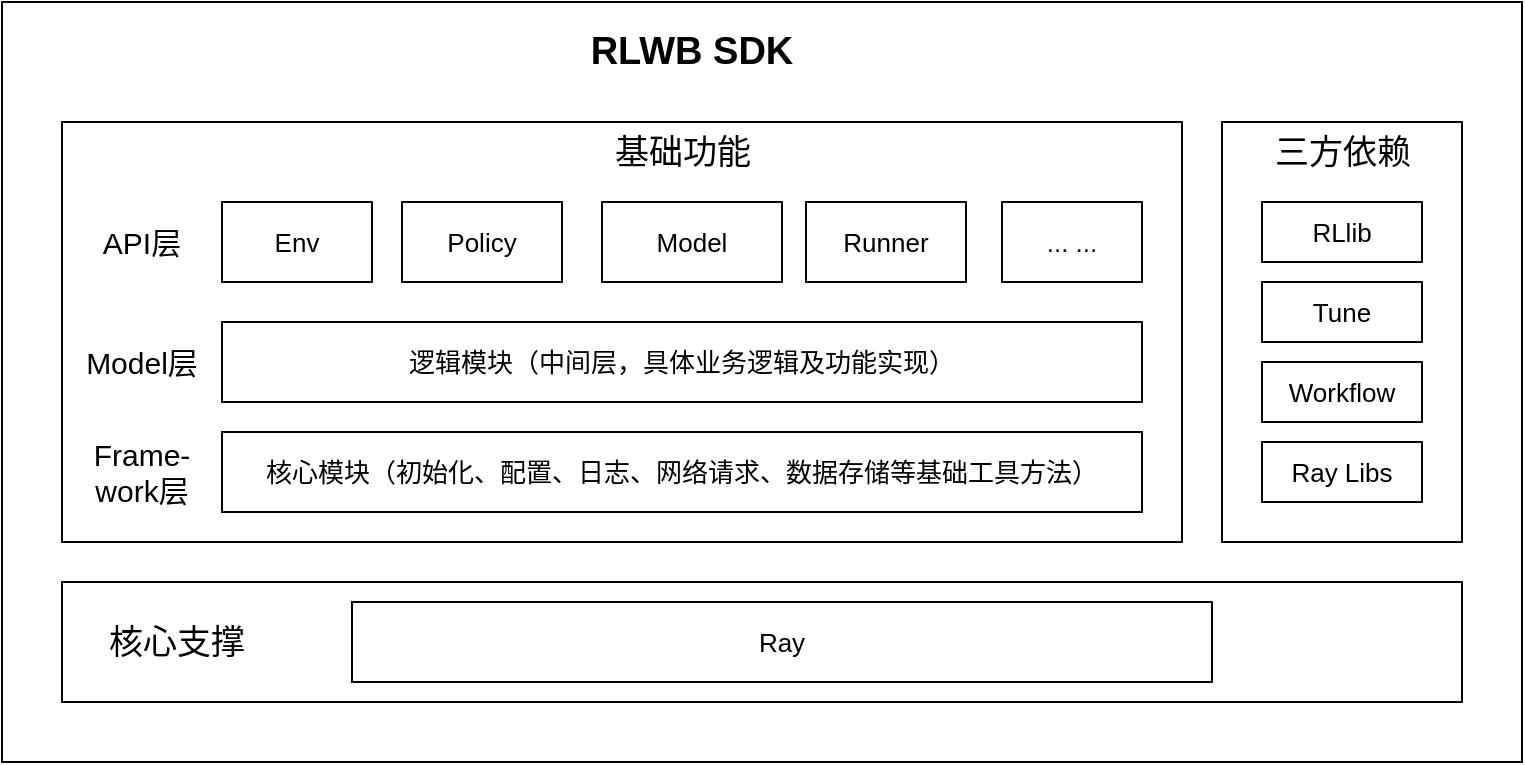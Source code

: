 <mxfile version="17.1.2" type="github" pages="3">
  <diagram id="-qaMt7oSKCFBSmfV2nXP" name="Page-1">
    <mxGraphModel dx="946" dy="557" grid="1" gridSize="10" guides="1" tooltips="1" connect="1" arrows="1" fold="1" page="1" pageScale="1" pageWidth="827" pageHeight="1169" math="0" shadow="0">
      <root>
        <mxCell id="0" />
        <mxCell id="1" parent="0" />
        <mxCell id="HjM0LNppH6Udv3qB4XNf-1" value="" style="rounded=0;whiteSpace=wrap;html=1;" parent="1" vertex="1">
          <mxGeometry x="50" y="110" width="760" height="380" as="geometry" />
        </mxCell>
        <mxCell id="HjM0LNppH6Udv3qB4XNf-2" value="" style="rounded=0;whiteSpace=wrap;html=1;" parent="1" vertex="1">
          <mxGeometry x="80" y="170" width="560" height="210" as="geometry" />
        </mxCell>
        <mxCell id="HjM0LNppH6Udv3qB4XNf-3" value="&lt;font style=&quot;vertical-align: inherit&quot;&gt;&lt;font style=&quot;vertical-align: inherit&quot;&gt;&lt;font style=&quot;vertical-align: inherit&quot;&gt;&lt;font style=&quot;vertical-align: inherit&quot;&gt;&lt;font style=&quot;vertical-align: inherit&quot;&gt;&lt;font style=&quot;vertical-align: inherit&quot; size=&quot;1&quot;&gt;&lt;b style=&quot;font-size: 19px&quot;&gt;RLWB SDK&lt;/b&gt;&lt;/font&gt;&lt;/font&gt;&lt;/font&gt;&lt;/font&gt;&lt;/font&gt;&lt;/font&gt;" style="text;html=1;strokeColor=none;fillColor=none;align=center;verticalAlign=middle;whiteSpace=wrap;rounded=0;" parent="1" vertex="1">
          <mxGeometry x="338" y="120" width="114" height="30" as="geometry" />
        </mxCell>
        <mxCell id="HjM0LNppH6Udv3qB4XNf-4" value="" style="rounded=0;whiteSpace=wrap;html=1;fontSize=19;" parent="1" vertex="1">
          <mxGeometry x="80" y="400" width="700" height="60" as="geometry" />
        </mxCell>
        <mxCell id="HjM0LNppH6Udv3qB4XNf-5" value="" style="rounded=0;whiteSpace=wrap;html=1;fontSize=19;" parent="1" vertex="1">
          <mxGeometry x="660" y="170" width="120" height="210" as="geometry" />
        </mxCell>
        <mxCell id="HjM0LNppH6Udv3qB4XNf-6" value="&lt;font style=&quot;font-size: 17px&quot;&gt;基础功能&lt;/font&gt;" style="text;html=1;strokeColor=none;fillColor=none;align=center;verticalAlign=middle;whiteSpace=wrap;rounded=0;fontSize=19;" parent="1" vertex="1">
          <mxGeometry x="342.5" y="170" width="95" height="30" as="geometry" />
        </mxCell>
        <mxCell id="HjM0LNppH6Udv3qB4XNf-7" value="&lt;span style=&quot;font-size: 17px&quot;&gt;核心支撑&lt;/span&gt;" style="text;html=1;strokeColor=none;fillColor=none;align=center;verticalAlign=middle;whiteSpace=wrap;rounded=0;fontSize=19;" parent="1" vertex="1">
          <mxGeometry x="90" y="415" width="95" height="30" as="geometry" />
        </mxCell>
        <mxCell id="HjM0LNppH6Udv3qB4XNf-8" value="&lt;span style=&quot;font-size: 17px&quot;&gt;三方依赖&lt;/span&gt;" style="text;html=1;strokeColor=none;fillColor=none;align=center;verticalAlign=middle;whiteSpace=wrap;rounded=0;fontSize=19;" parent="1" vertex="1">
          <mxGeometry x="672.5" y="170" width="95" height="30" as="geometry" />
        </mxCell>
        <mxCell id="HjM0LNppH6Udv3qB4XNf-9" value="&lt;font style=&quot;font-size: 13px&quot;&gt;Env&lt;/font&gt;" style="rounded=0;whiteSpace=wrap;html=1;fontSize=17;" parent="1" vertex="1">
          <mxGeometry x="160" y="210" width="75" height="40" as="geometry" />
        </mxCell>
        <mxCell id="HjM0LNppH6Udv3qB4XNf-12" value="&lt;font style=&quot;font-size: 13px&quot;&gt;Policy&lt;/font&gt;" style="rounded=0;whiteSpace=wrap;html=1;fontSize=17;" parent="1" vertex="1">
          <mxGeometry x="250" y="210" width="80" height="40" as="geometry" />
        </mxCell>
        <mxCell id="HjM0LNppH6Udv3qB4XNf-13" value="&lt;font style=&quot;font-size: 13px&quot;&gt;Model&lt;/font&gt;" style="rounded=0;whiteSpace=wrap;html=1;fontSize=17;" parent="1" vertex="1">
          <mxGeometry x="350" y="210" width="90" height="40" as="geometry" />
        </mxCell>
        <mxCell id="HjM0LNppH6Udv3qB4XNf-14" value="&lt;span style=&quot;font-size: 13px&quot;&gt;Runner&lt;/span&gt;" style="rounded=0;whiteSpace=wrap;html=1;fontSize=17;" parent="1" vertex="1">
          <mxGeometry x="452" y="210" width="80" height="40" as="geometry" />
        </mxCell>
        <mxCell id="HjM0LNppH6Udv3qB4XNf-15" value="&lt;span style=&quot;font-size: 13px&quot;&gt;... ...&lt;/span&gt;" style="rounded=0;whiteSpace=wrap;html=1;fontSize=17;" parent="1" vertex="1">
          <mxGeometry x="550" y="210" width="70" height="40" as="geometry" />
        </mxCell>
        <mxCell id="HjM0LNppH6Udv3qB4XNf-16" value="&lt;span style=&quot;font-size: 13px&quot;&gt;逻辑模块（中间层，具体业务逻辑及功能实现）&lt;/span&gt;" style="rounded=0;whiteSpace=wrap;html=1;fontSize=17;" parent="1" vertex="1">
          <mxGeometry x="160" y="270" width="460" height="40" as="geometry" />
        </mxCell>
        <mxCell id="HjM0LNppH6Udv3qB4XNf-17" value="&lt;span style=&quot;font-size: 13px&quot;&gt;核心模块（初始化、配置、日志、网络请求、数据存储等基础工具方法）&lt;/span&gt;" style="rounded=0;whiteSpace=wrap;html=1;fontSize=17;" parent="1" vertex="1">
          <mxGeometry x="160" y="325" width="460" height="40" as="geometry" />
        </mxCell>
        <mxCell id="HjM0LNppH6Udv3qB4XNf-18" value="&lt;span style=&quot;font-size: 13px&quot;&gt;RLlib&lt;/span&gt;" style="rounded=0;whiteSpace=wrap;html=1;fontSize=17;" parent="1" vertex="1">
          <mxGeometry x="680" y="210" width="80" height="30" as="geometry" />
        </mxCell>
        <mxCell id="HjM0LNppH6Udv3qB4XNf-20" value="&lt;span style=&quot;font-size: 13px&quot;&gt;Tune&lt;/span&gt;" style="rounded=0;whiteSpace=wrap;html=1;fontSize=17;" parent="1" vertex="1">
          <mxGeometry x="680" y="250" width="80" height="30" as="geometry" />
        </mxCell>
        <mxCell id="HjM0LNppH6Udv3qB4XNf-21" value="&lt;span style=&quot;font-size: 13px&quot;&gt;Workflow&lt;/span&gt;" style="rounded=0;whiteSpace=wrap;html=1;fontSize=17;" parent="1" vertex="1">
          <mxGeometry x="680" y="290" width="80" height="30" as="geometry" />
        </mxCell>
        <mxCell id="HjM0LNppH6Udv3qB4XNf-22" value="&lt;span style=&quot;font-size: 13px&quot;&gt;Ray Libs&lt;/span&gt;" style="rounded=0;whiteSpace=wrap;html=1;fontSize=17;" parent="1" vertex="1">
          <mxGeometry x="680" y="330" width="80" height="30" as="geometry" />
        </mxCell>
        <mxCell id="HjM0LNppH6Udv3qB4XNf-23" value="&lt;span style=&quot;font-size: 13px&quot;&gt;Ray&lt;/span&gt;" style="rounded=0;whiteSpace=wrap;html=1;fontSize=17;" parent="1" vertex="1">
          <mxGeometry x="225" y="410" width="430" height="40" as="geometry" />
        </mxCell>
        <mxCell id="HjM0LNppH6Udv3qB4XNf-26" value="&lt;font style=&quot;font-size: 15px&quot;&gt;API层&lt;/font&gt;" style="text;html=1;strokeColor=none;fillColor=none;align=center;verticalAlign=middle;whiteSpace=wrap;rounded=0;fontSize=13;" parent="1" vertex="1">
          <mxGeometry x="90" y="215" width="60" height="30" as="geometry" />
        </mxCell>
        <mxCell id="HjM0LNppH6Udv3qB4XNf-27" value="&lt;span style=&quot;font-size: 15px&quot;&gt;Model层&lt;/span&gt;" style="text;html=1;strokeColor=none;fillColor=none;align=center;verticalAlign=middle;whiteSpace=wrap;rounded=0;fontSize=13;" parent="1" vertex="1">
          <mxGeometry x="90" y="275" width="60" height="30" as="geometry" />
        </mxCell>
        <mxCell id="HjM0LNppH6Udv3qB4XNf-28" value="&lt;span style=&quot;font-size: 15px&quot;&gt;Frame-&lt;br&gt;work层&lt;/span&gt;" style="text;html=1;strokeColor=none;fillColor=none;align=center;verticalAlign=middle;whiteSpace=wrap;rounded=0;fontSize=13;" parent="1" vertex="1">
          <mxGeometry x="90" y="330" width="60" height="30" as="geometry" />
        </mxCell>
      </root>
    </mxGraphModel>
  </diagram>
  <diagram id="L64KcP2cen9GzIYs84GU" name="Page-2">
    <mxGraphModel dx="946" dy="557" grid="1" gridSize="10" guides="1" tooltips="1" connect="1" arrows="1" fold="1" page="1" pageScale="1" pageWidth="827" pageHeight="1169" math="0" shadow="0">
      <root>
        <mxCell id="6HM-lNa2TXiEZR1wFvN7-0" />
        <mxCell id="6HM-lNa2TXiEZR1wFvN7-1" parent="6HM-lNa2TXiEZR1wFvN7-0" />
        <mxCell id="6HM-lNa2TXiEZR1wFvN7-55" value="" style="rounded=0;whiteSpace=wrap;html=1;dashed=1;shadow=0;strokeWidth=1;perimeterSpacing=0;" parent="6HM-lNa2TXiEZR1wFvN7-1" vertex="1">
          <mxGeometry x="54" y="100" width="690" height="70" as="geometry" />
        </mxCell>
        <mxCell id="6HM-lNa2TXiEZR1wFvN7-7" value="" style="rounded=0;whiteSpace=wrap;html=1;dashed=1;shadow=0;strokeWidth=1;perimeterSpacing=0;" parent="6HM-lNa2TXiEZR1wFvN7-1" vertex="1">
          <mxGeometry x="263" y="200" width="480" height="70" as="geometry" />
        </mxCell>
        <mxCell id="6HM-lNa2TXiEZR1wFvN7-63" style="edgeStyle=orthogonalEdgeStyle;rounded=0;orthogonalLoop=1;jettySize=auto;html=1;exitX=0.5;exitY=0;exitDx=0;exitDy=0;entryX=0.5;entryY=1;entryDx=0;entryDy=0;fontSize=17;strokeWidth=1;" parent="6HM-lNa2TXiEZR1wFvN7-1" source="6HM-lNa2TXiEZR1wFvN7-4" target="6HM-lNa2TXiEZR1wFvN7-41" edge="1">
          <mxGeometry relative="1" as="geometry" />
        </mxCell>
        <mxCell id="6HM-lNa2TXiEZR1wFvN7-4" value="&lt;font style=&quot;font-size: 18px&quot;&gt;TrainRunner&lt;/font&gt;" style="rounded=1;whiteSpace=wrap;html=1;fillColor=#d5e8d4;strokeColor=none;shadow=0;" parent="6HM-lNa2TXiEZR1wFvN7-1" vertex="1">
          <mxGeometry x="283" y="210" width="120" height="50" as="geometry" />
        </mxCell>
        <mxCell id="6HM-lNa2TXiEZR1wFvN7-65" style="edgeStyle=orthogonalEdgeStyle;rounded=0;orthogonalLoop=1;jettySize=auto;html=1;exitX=0.5;exitY=0;exitDx=0;exitDy=0;fontSize=17;strokeWidth=1;" parent="6HM-lNa2TXiEZR1wFvN7-1" source="6HM-lNa2TXiEZR1wFvN7-8" target="6HM-lNa2TXiEZR1wFvN7-41" edge="1">
          <mxGeometry relative="1" as="geometry" />
        </mxCell>
        <mxCell id="6HM-lNa2TXiEZR1wFvN7-73" value="run" style="edgeLabel;html=1;align=center;verticalAlign=middle;resizable=0;points=[];fontSize=17;" parent="6HM-lNa2TXiEZR1wFvN7-65" vertex="1" connectable="0">
          <mxGeometry x="-0.069" y="2" relative="1" as="geometry">
            <mxPoint as="offset" />
          </mxGeometry>
        </mxCell>
        <mxCell id="6HM-lNa2TXiEZR1wFvN7-8" value="&lt;span style=&quot;font-size: 18px&quot;&gt;ExploreRunner&lt;/span&gt;" style="rounded=1;whiteSpace=wrap;html=1;fillColor=#d5e8d4;strokeColor=none;shadow=0;" parent="6HM-lNa2TXiEZR1wFvN7-1" vertex="1">
          <mxGeometry x="443" y="210" width="120" height="50" as="geometry" />
        </mxCell>
        <mxCell id="6HM-lNa2TXiEZR1wFvN7-59" style="edgeStyle=orthogonalEdgeStyle;rounded=0;orthogonalLoop=1;jettySize=auto;html=1;exitX=0.5;exitY=0;exitDx=0;exitDy=0;entryX=0.5;entryY=1;entryDx=0;entryDy=0;fontSize=17;strokeWidth=1;" parent="6HM-lNa2TXiEZR1wFvN7-1" source="6HM-lNa2TXiEZR1wFvN7-9" target="6HM-lNa2TXiEZR1wFvN7-54" edge="1">
          <mxGeometry relative="1" as="geometry" />
        </mxCell>
        <mxCell id="6HM-lNa2TXiEZR1wFvN7-69" value="&lt;span style=&quot;background-color: rgb(248 , 249 , 250)&quot;&gt;deploy&lt;/span&gt;" style="edgeLabel;html=1;align=center;verticalAlign=middle;resizable=0;points=[];fontSize=17;" parent="6HM-lNa2TXiEZR1wFvN7-59" vertex="1" connectable="0">
          <mxGeometry x="-0.062" y="-1" relative="1" as="geometry">
            <mxPoint as="offset" />
          </mxGeometry>
        </mxCell>
        <mxCell id="6HM-lNa2TXiEZR1wFvN7-9" value="&lt;span style=&quot;font-size: 18px&quot;&gt;EvalRunner&lt;/span&gt;" style="rounded=1;whiteSpace=wrap;html=1;fillColor=#d5e8d4;strokeColor=none;shadow=0;" parent="6HM-lNa2TXiEZR1wFvN7-1" vertex="1">
          <mxGeometry x="601.5" y="210" width="120" height="50" as="geometry" />
        </mxCell>
        <mxCell id="6HM-lNa2TXiEZR1wFvN7-30" style="edgeStyle=orthogonalEdgeStyle;rounded=0;orthogonalLoop=1;jettySize=auto;html=1;exitX=1;exitY=0.5;exitDx=0;exitDy=0;entryX=0;entryY=0.5;entryDx=0;entryDy=0;fontSize=17;strokeWidth=1;" parent="6HM-lNa2TXiEZR1wFvN7-1" source="6HM-lNa2TXiEZR1wFvN7-10" target="6HM-lNa2TXiEZR1wFvN7-7" edge="1">
          <mxGeometry relative="1" as="geometry" />
        </mxCell>
        <mxCell id="6HM-lNa2TXiEZR1wFvN7-72" value="&lt;span style=&quot;background-color: rgb(248 , 249 , 250)&quot;&gt;register&lt;/span&gt;" style="edgeLabel;html=1;align=center;verticalAlign=middle;resizable=0;points=[];fontSize=17;" parent="6HM-lNa2TXiEZR1wFvN7-30" vertex="1" connectable="0">
          <mxGeometry x="0.228" y="2" relative="1" as="geometry">
            <mxPoint as="offset" />
          </mxGeometry>
        </mxCell>
        <mxCell id="6HM-lNa2TXiEZR1wFvN7-10" value="" style="rounded=0;whiteSpace=wrap;html=1;dashed=1;shadow=0;strokeWidth=1;" parent="6HM-lNa2TXiEZR1wFvN7-1" vertex="1">
          <mxGeometry x="54" y="200" width="150" height="360" as="geometry" />
        </mxCell>
        <mxCell id="6HM-lNa2TXiEZR1wFvN7-12" value="&lt;span style=&quot;font-size: 18px&quot;&gt;Custom-Env&lt;/span&gt;" style="rounded=1;whiteSpace=wrap;html=1;fillColor=#e1d5e7;strokeColor=none;shadow=0;" parent="6HM-lNa2TXiEZR1wFvN7-1" vertex="1">
          <mxGeometry x="69" y="285" width="120" height="50" as="geometry" />
        </mxCell>
        <mxCell id="6HM-lNa2TXiEZR1wFvN7-13" value="&lt;font style=&quot;font-size: 18px&quot;&gt;Multi-Env&lt;/font&gt;" style="rounded=1;whiteSpace=wrap;html=1;fillColor=#e1d5e7;strokeColor=none;shadow=0;" parent="6HM-lNa2TXiEZR1wFvN7-1" vertex="1">
          <mxGeometry x="69" y="350" width="120" height="50" as="geometry" />
        </mxCell>
        <mxCell id="6HM-lNa2TXiEZR1wFvN7-14" value="&lt;span style=&quot;font-size: 18px&quot;&gt;Hie-Env&lt;/span&gt;" style="rounded=1;whiteSpace=wrap;html=1;fillColor=#e1d5e7;strokeColor=none;shadow=0;" parent="6HM-lNa2TXiEZR1wFvN7-1" vertex="1">
          <mxGeometry x="69" y="420" width="120" height="50" as="geometry" />
        </mxCell>
        <mxCell id="6HM-lNa2TXiEZR1wFvN7-15" value="&lt;span style=&quot;font-size: 18px&quot;&gt;External-Env&lt;/span&gt;" style="rounded=1;whiteSpace=wrap;html=1;fillColor=#e1d5e7;strokeColor=none;shadow=0;" parent="6HM-lNa2TXiEZR1wFvN7-1" vertex="1">
          <mxGeometry x="69" y="490" width="120" height="50" as="geometry" />
        </mxCell>
        <mxCell id="6HM-lNa2TXiEZR1wFvN7-16" value="&lt;span style=&quot;font-size: 18px&quot;&gt;Built-in Env&lt;/span&gt;" style="rounded=1;whiteSpace=wrap;html=1;fillColor=#e1d5e7;strokeColor=none;shadow=0;" parent="6HM-lNa2TXiEZR1wFvN7-1" vertex="1">
          <mxGeometry x="69" y="215" width="120" height="50" as="geometry" />
        </mxCell>
        <mxCell id="6HM-lNa2TXiEZR1wFvN7-35" style="edgeStyle=orthogonalEdgeStyle;rounded=0;orthogonalLoop=1;jettySize=auto;html=1;exitX=1;exitY=0.75;exitDx=0;exitDy=0;entryX=1;entryY=0.5;entryDx=0;entryDy=0;fontSize=17;strokeWidth=1;" parent="6HM-lNa2TXiEZR1wFvN7-1" source="6HM-lNa2TXiEZR1wFvN7-17" target="6HM-lNa2TXiEZR1wFvN7-7" edge="1">
          <mxGeometry relative="1" as="geometry" />
        </mxCell>
        <mxCell id="6HM-lNa2TXiEZR1wFvN7-39" style="edgeStyle=orthogonalEdgeStyle;rounded=0;orthogonalLoop=1;jettySize=auto;html=1;exitX=0.5;exitY=0;exitDx=0;exitDy=0;entryX=0.5;entryY=1;entryDx=0;entryDy=0;fontSize=17;strokeWidth=1;" parent="6HM-lNa2TXiEZR1wFvN7-1" source="6HM-lNa2TXiEZR1wFvN7-17" target="6HM-lNa2TXiEZR1wFvN7-7" edge="1">
          <mxGeometry relative="1" as="geometry" />
        </mxCell>
        <mxCell id="6HM-lNa2TXiEZR1wFvN7-71" value="&lt;span style=&quot;background-color: rgb(248 , 249 , 250)&quot;&gt;PolicyTrainer&lt;/span&gt;" style="edgeLabel;html=1;align=center;verticalAlign=middle;resizable=0;points=[];fontSize=17;" parent="6HM-lNa2TXiEZR1wFvN7-39" vertex="1" connectable="0">
          <mxGeometry x="-0.117" y="2" relative="1" as="geometry">
            <mxPoint as="offset" />
          </mxGeometry>
        </mxCell>
        <mxCell id="6HM-lNa2TXiEZR1wFvN7-17" value="" style="rounded=0;whiteSpace=wrap;html=1;dashed=1;shadow=0;strokeWidth=1;" parent="6HM-lNa2TXiEZR1wFvN7-1" vertex="1">
          <mxGeometry x="263" y="320" width="481" height="240" as="geometry" />
        </mxCell>
        <mxCell id="6HM-lNa2TXiEZR1wFvN7-18" value="&lt;span style=&quot;font-size: 18px&quot;&gt;Policy&lt;/span&gt;" style="rounded=1;whiteSpace=wrap;html=1;fillColor=#fff2cc;strokeColor=none;shadow=0;" parent="6HM-lNa2TXiEZR1wFvN7-1" vertex="1">
          <mxGeometry x="283" y="335" width="281" height="50" as="geometry" />
        </mxCell>
        <mxCell id="6HM-lNa2TXiEZR1wFvN7-19" value="&lt;span style=&quot;font-size: 18px&quot;&gt;loss_fn&lt;/span&gt;" style="rounded=1;whiteSpace=wrap;html=1;fillColor=#fff2cc;strokeColor=none;shadow=0;" parent="6HM-lNa2TXiEZR1wFvN7-1" vertex="1">
          <mxGeometry x="282" y="400" width="122" height="50" as="geometry" />
        </mxCell>
        <mxCell id="6HM-lNa2TXiEZR1wFvN7-20" value="&lt;span style=&quot;font-size: 18px&quot;&gt;state_fn&lt;/span&gt;" style="rounded=1;whiteSpace=wrap;html=1;fillColor=#fff2cc;strokeColor=none;shadow=0;" parent="6HM-lNa2TXiEZR1wFvN7-1" vertex="1">
          <mxGeometry x="441" y="400" width="122" height="50" as="geometry" />
        </mxCell>
        <mxCell id="6HM-lNa2TXiEZR1wFvN7-21" value="&lt;font style=&quot;font-size: 17px&quot;&gt;postprocess_fn&lt;/font&gt;" style="rounded=1;whiteSpace=wrap;html=1;fillColor=#fff2cc;strokeColor=none;shadow=0;" parent="6HM-lNa2TXiEZR1wFvN7-1" vertex="1">
          <mxGeometry x="281" y="470" width="122" height="50" as="geometry" />
        </mxCell>
        <mxCell id="6HM-lNa2TXiEZR1wFvN7-22" value="&lt;span style=&quot;font-size: 18px&quot;&gt;execute_plan&lt;/span&gt;" style="rounded=1;whiteSpace=wrap;html=1;fillColor=#fff2cc;strokeColor=none;shadow=0;" parent="6HM-lNa2TXiEZR1wFvN7-1" vertex="1">
          <mxGeometry x="441" y="470" width="122" height="50" as="geometry" />
        </mxCell>
        <mxCell id="6HM-lNa2TXiEZR1wFvN7-23" value="... ..." style="text;html=1;strokeColor=none;fillColor=none;align=center;verticalAlign=middle;whiteSpace=wrap;rounded=0;shadow=0;dashed=1;fontSize=17;" parent="6HM-lNa2TXiEZR1wFvN7-1" vertex="1">
          <mxGeometry x="393.5" y="520" width="60" height="30" as="geometry" />
        </mxCell>
        <mxCell id="6HM-lNa2TXiEZR1wFvN7-33" style="edgeStyle=orthogonalEdgeStyle;rounded=0;orthogonalLoop=1;jettySize=auto;html=1;exitX=1;exitY=0.5;exitDx=0;exitDy=0;entryX=1;entryY=0.5;entryDx=0;entryDy=0;fontSize=17;strokeWidth=1;" parent="6HM-lNa2TXiEZR1wFvN7-1" source="6HM-lNa2TXiEZR1wFvN7-25" target="6HM-lNa2TXiEZR1wFvN7-7" edge="1">
          <mxGeometry relative="1" as="geometry" />
        </mxCell>
        <mxCell id="6HM-lNa2TXiEZR1wFvN7-70" value="&lt;span style=&quot;background-color: rgb(248 , 249 , 250)&quot;&gt;register&lt;/span&gt;" style="edgeLabel;html=1;align=center;verticalAlign=middle;resizable=0;points=[];fontSize=17;" parent="6HM-lNa2TXiEZR1wFvN7-33" vertex="1" connectable="0">
          <mxGeometry x="0.184" y="-2" relative="1" as="geometry">
            <mxPoint as="offset" />
          </mxGeometry>
        </mxCell>
        <mxCell id="6HM-lNa2TXiEZR1wFvN7-25" value="" style="rounded=0;whiteSpace=wrap;html=1;shadow=0;dashed=1;fontSize=17;strokeWidth=1;" parent="6HM-lNa2TXiEZR1wFvN7-1" vertex="1">
          <mxGeometry x="580" y="320" width="164" height="120" as="geometry" />
        </mxCell>
        <mxCell id="6HM-lNa2TXiEZR1wFvN7-26" value="" style="rounded=0;whiteSpace=wrap;html=1;shadow=0;dashed=1;fontSize=17;strokeWidth=1;" parent="6HM-lNa2TXiEZR1wFvN7-1" vertex="1">
          <mxGeometry x="580" y="440" width="163" height="120" as="geometry" />
        </mxCell>
        <mxCell id="6HM-lNa2TXiEZR1wFvN7-28" value="&lt;span style=&quot;font-size: 18px&quot;&gt;Model&lt;/span&gt;" style="rounded=1;whiteSpace=wrap;html=1;fillColor=#f8cecc;strokeColor=none;shadow=0;" parent="6HM-lNa2TXiEZR1wFvN7-1" vertex="1">
          <mxGeometry x="602" y="350" width="120" height="50" as="geometry" />
        </mxCell>
        <mxCell id="6HM-lNa2TXiEZR1wFvN7-29" value="&lt;span style=&quot;font-size: 18px&quot;&gt;Distribution&lt;/span&gt;" style="rounded=1;whiteSpace=wrap;html=1;fillColor=#f8cecc;strokeColor=none;shadow=0;" parent="6HM-lNa2TXiEZR1wFvN7-1" vertex="1">
          <mxGeometry x="602" y="470" width="120" height="50" as="geometry" />
        </mxCell>
        <mxCell id="6HM-lNa2TXiEZR1wFvN7-41" value="&lt;span style=&quot;font-size: 18px&quot;&gt;workflow&lt;/span&gt;" style="rounded=1;whiteSpace=wrap;html=1;fillColor=#f5f5f5;strokeColor=none;shadow=0;fontColor=#333333;" parent="6HM-lNa2TXiEZR1wFvN7-1" vertex="1">
          <mxGeometry x="70" y="110" width="433" height="50" as="geometry" />
        </mxCell>
        <mxCell id="6HM-lNa2TXiEZR1wFvN7-48" value="" style="rounded=0;whiteSpace=wrap;html=1;dashed=1;shadow=0;strokeWidth=1;perimeterSpacing=0;" parent="6HM-lNa2TXiEZR1wFvN7-1" vertex="1">
          <mxGeometry x="53" y="590" width="690" height="70" as="geometry" />
        </mxCell>
        <mxCell id="6HM-lNa2TXiEZR1wFvN7-49" value="&lt;span style=&quot;font-size: 18px&quot;&gt;plot&lt;/span&gt;" style="rounded=1;whiteSpace=wrap;html=1;fillColor=#dae8fc;strokeColor=none;shadow=0;" parent="6HM-lNa2TXiEZR1wFvN7-1" vertex="1">
          <mxGeometry x="70" y="600" width="120" height="50" as="geometry" />
        </mxCell>
        <mxCell id="6HM-lNa2TXiEZR1wFvN7-50" value="&lt;span style=&quot;font-size: 18px&quot;&gt;analysis&lt;/span&gt;" style="rounded=1;whiteSpace=wrap;html=1;fillColor=#dae8fc;strokeColor=none;shadow=0;" parent="6HM-lNa2TXiEZR1wFvN7-1" vertex="1">
          <mxGeometry x="200" y="600" width="120" height="50" as="geometry" />
        </mxCell>
        <mxCell id="6HM-lNa2TXiEZR1wFvN7-51" value="&lt;span style=&quot;font-size: 18px&quot;&gt;interactive&lt;/span&gt;" style="rounded=1;whiteSpace=wrap;html=1;fillColor=#dae8fc;strokeColor=none;shadow=0;" parent="6HM-lNa2TXiEZR1wFvN7-1" vertex="1">
          <mxGeometry x="333.5" y="600" width="120" height="50" as="geometry" />
        </mxCell>
        <mxCell id="6HM-lNa2TXiEZR1wFvN7-52" value="&lt;span style=&quot;font-size: 18px&quot;&gt;tools&lt;/span&gt;" style="rounded=1;whiteSpace=wrap;html=1;fillColor=#dae8fc;strokeColor=none;shadow=0;" parent="6HM-lNa2TXiEZR1wFvN7-1" vertex="1">
          <mxGeometry x="601.5" y="600" width="120" height="50" as="geometry" />
        </mxCell>
        <mxCell id="6HM-lNa2TXiEZR1wFvN7-54" value="&lt;span style=&quot;font-size: 18px&quot;&gt;Serve&lt;/span&gt;" style="rounded=1;whiteSpace=wrap;html=1;fillColor=#f5f5f5;strokeColor=none;shadow=0;fontColor=#333333;" parent="6HM-lNa2TXiEZR1wFvN7-1" vertex="1">
          <mxGeometry x="601.5" y="110" width="120" height="50" as="geometry" />
        </mxCell>
        <mxCell id="6HM-lNa2TXiEZR1wFvN7-61" value="&lt;span style=&quot;font-size: 18px&quot;&gt;store&lt;/span&gt;" style="rounded=1;whiteSpace=wrap;html=1;fillColor=#dae8fc;strokeColor=none;shadow=0;" parent="6HM-lNa2TXiEZR1wFvN7-1" vertex="1">
          <mxGeometry x="470" y="600" width="120" height="50" as="geometry" />
        </mxCell>
      </root>
    </mxGraphModel>
  </diagram>
  <diagram id="7nzU_3VHpbtYUkAETJ_3" name="Page-3">
    <mxGraphModel dx="946" dy="557" grid="1" gridSize="10" guides="1" tooltips="1" connect="1" arrows="1" fold="1" page="1" pageScale="1" pageWidth="827" pageHeight="1169" math="0" shadow="0">
      <root>
        <mxCell id="8PlmVrqrv9YjN1Za43PN-0" />
        <mxCell id="8PlmVrqrv9YjN1Za43PN-1" parent="8PlmVrqrv9YjN1Za43PN-0" />
        <mxCell id="8PlmVrqrv9YjN1Za43PN-25" style="edgeStyle=orthogonalEdgeStyle;rounded=0;orthogonalLoop=1;jettySize=auto;html=1;exitX=0;exitY=0.5;exitDx=0;exitDy=0;fontSize=16;" edge="1" parent="8PlmVrqrv9YjN1Za43PN-1" source="8PlmVrqrv9YjN1Za43PN-2" target="8PlmVrqrv9YjN1Za43PN-8">
          <mxGeometry relative="1" as="geometry" />
        </mxCell>
        <mxCell id="8PlmVrqrv9YjN1Za43PN-2" value="&lt;font style=&quot;font-size: 15px&quot;&gt;panel-notebook&lt;/font&gt;" style="rounded=0;whiteSpace=wrap;html=1;fillColor=#dae8fc;strokeColor=#6c8ebf;" vertex="1" parent="8PlmVrqrv9YjN1Za43PN-1">
          <mxGeometry x="190" y="140" width="150" height="40" as="geometry" />
        </mxCell>
        <mxCell id="8PlmVrqrv9YjN1Za43PN-22" style="edgeStyle=orthogonalEdgeStyle;rounded=0;orthogonalLoop=1;jettySize=auto;html=1;exitX=0.5;exitY=0;exitDx=0;exitDy=0;entryX=0.5;entryY=1;entryDx=0;entryDy=0;fontSize=16;" edge="1" parent="8PlmVrqrv9YjN1Za43PN-1" source="8PlmVrqrv9YjN1Za43PN-3" target="8PlmVrqrv9YjN1Za43PN-2">
          <mxGeometry relative="1" as="geometry" />
        </mxCell>
        <mxCell id="8PlmVrqrv9YjN1Za43PN-26" style="edgeStyle=orthogonalEdgeStyle;rounded=0;orthogonalLoop=1;jettySize=auto;html=1;exitX=0;exitY=0.5;exitDx=0;exitDy=0;entryX=1;entryY=0.9;entryDx=0;entryDy=0;entryPerimeter=0;fontSize=16;" edge="1" parent="8PlmVrqrv9YjN1Za43PN-1" source="8PlmVrqrv9YjN1Za43PN-3" target="8PlmVrqrv9YjN1Za43PN-8">
          <mxGeometry relative="1" as="geometry" />
        </mxCell>
        <mxCell id="8PlmVrqrv9YjN1Za43PN-3" value="&lt;font style=&quot;font-size: 15px&quot;&gt;rlwb-sdk&lt;/font&gt;" style="rounded=0;whiteSpace=wrap;html=1;fillColor=#dae8fc;strokeColor=#6c8ebf;" vertex="1" parent="8PlmVrqrv9YjN1Za43PN-1">
          <mxGeometry x="190" y="220" width="370" height="40" as="geometry" />
        </mxCell>
        <mxCell id="8PlmVrqrv9YjN1Za43PN-18" style="edgeStyle=orthogonalEdgeStyle;rounded=0;orthogonalLoop=1;jettySize=auto;html=1;entryX=0.5;entryY=0;entryDx=0;entryDy=0;fontSize=16;" edge="1" parent="8PlmVrqrv9YjN1Za43PN-1" source="8PlmVrqrv9YjN1Za43PN-4" target="8PlmVrqrv9YjN1Za43PN-5">
          <mxGeometry relative="1" as="geometry" />
        </mxCell>
        <mxCell id="8PlmVrqrv9YjN1Za43PN-23" style="edgeStyle=orthogonalEdgeStyle;rounded=0;orthogonalLoop=1;jettySize=auto;html=1;exitX=1;exitY=0.5;exitDx=0;exitDy=0;entryX=0;entryY=0.1;entryDx=0;entryDy=0;entryPerimeter=0;fontSize=16;" edge="1" parent="8PlmVrqrv9YjN1Za43PN-1" source="8PlmVrqrv9YjN1Za43PN-4" target="8PlmVrqrv9YjN1Za43PN-9">
          <mxGeometry relative="1" as="geometry" />
        </mxCell>
        <mxCell id="8PlmVrqrv9YjN1Za43PN-4" value="&lt;font style=&quot;font-size: 15px&quot;&gt;simulator&lt;/font&gt;" style="rounded=0;whiteSpace=wrap;html=1;fillColor=#dae8fc;strokeColor=#6c8ebf;" vertex="1" parent="8PlmVrqrv9YjN1Za43PN-1">
          <mxGeometry x="410" y="60" width="150" height="40" as="geometry" />
        </mxCell>
        <mxCell id="8PlmVrqrv9YjN1Za43PN-21" style="edgeStyle=orthogonalEdgeStyle;rounded=0;orthogonalLoop=1;jettySize=auto;html=1;exitX=0;exitY=0.5;exitDx=0;exitDy=0;entryX=1;entryY=0.5;entryDx=0;entryDy=0;fontSize=16;" edge="1" parent="8PlmVrqrv9YjN1Za43PN-1" source="8PlmVrqrv9YjN1Za43PN-5" target="8PlmVrqrv9YjN1Za43PN-2">
          <mxGeometry relative="1" as="geometry" />
        </mxCell>
        <mxCell id="8PlmVrqrv9YjN1Za43PN-24" style="edgeStyle=orthogonalEdgeStyle;rounded=0;orthogonalLoop=1;jettySize=auto;html=1;exitX=1;exitY=0.5;exitDx=0;exitDy=0;entryX=0;entryY=0.5;entryDx=0;entryDy=0;fontSize=16;" edge="1" parent="8PlmVrqrv9YjN1Za43PN-1" source="8PlmVrqrv9YjN1Za43PN-5" target="8PlmVrqrv9YjN1Za43PN-9">
          <mxGeometry relative="1" as="geometry" />
        </mxCell>
        <mxCell id="8PlmVrqrv9YjN1Za43PN-5" value="&lt;span style=&quot;font-size: 15px&quot;&gt;env factory&lt;/span&gt;" style="rounded=0;whiteSpace=wrap;html=1;fillColor=#dae8fc;strokeColor=#6c8ebf;" vertex="1" parent="8PlmVrqrv9YjN1Za43PN-1">
          <mxGeometry x="410" y="140" width="150" height="40" as="geometry" />
        </mxCell>
        <mxCell id="8PlmVrqrv9YjN1Za43PN-20" style="edgeStyle=orthogonalEdgeStyle;rounded=0;orthogonalLoop=1;jettySize=auto;html=1;exitX=0.5;exitY=1;exitDx=0;exitDy=0;entryX=0.5;entryY=0;entryDx=0;entryDy=0;fontSize=16;" edge="1" parent="8PlmVrqrv9YjN1Za43PN-1" source="8PlmVrqrv9YjN1Za43PN-6" target="8PlmVrqrv9YjN1Za43PN-5">
          <mxGeometry relative="1" as="geometry" />
        </mxCell>
        <mxCell id="8PlmVrqrv9YjN1Za43PN-6" value="&lt;span style=&quot;font-size: 15px&quot;&gt;data&lt;/span&gt;" style="rounded=0;whiteSpace=wrap;html=1;fillColor=#dae8fc;strokeColor=#6c8ebf;" vertex="1" parent="8PlmVrqrv9YjN1Za43PN-1">
          <mxGeometry x="190" y="60" width="150" height="40" as="geometry" />
        </mxCell>
        <mxCell id="8PlmVrqrv9YjN1Za43PN-27" style="edgeStyle=orthogonalEdgeStyle;rounded=0;orthogonalLoop=1;jettySize=auto;html=1;exitX=0.5;exitY=1;exitDx=0;exitDy=0;fontSize=16;" edge="1" parent="8PlmVrqrv9YjN1Za43PN-1" source="8PlmVrqrv9YjN1Za43PN-8" target="8PlmVrqrv9YjN1Za43PN-12">
          <mxGeometry relative="1" as="geometry" />
        </mxCell>
        <mxCell id="8PlmVrqrv9YjN1Za43PN-8" value="&lt;font style=&quot;font-size: 16px&quot;&gt;module&lt;br&gt;ware&lt;br&gt;house&lt;/font&gt;" style="rounded=0;whiteSpace=wrap;html=1;fillColor=#dae8fc;strokeColor=#6c8ebf;" vertex="1" parent="8PlmVrqrv9YjN1Za43PN-1">
          <mxGeometry x="90" y="60" width="60" height="200" as="geometry" />
        </mxCell>
        <mxCell id="8PlmVrqrv9YjN1Za43PN-28" style="edgeStyle=orthogonalEdgeStyle;rounded=0;orthogonalLoop=1;jettySize=auto;html=1;exitX=0.5;exitY=1;exitDx=0;exitDy=0;entryX=0.5;entryY=0;entryDx=0;entryDy=0;fontSize=16;" edge="1" parent="8PlmVrqrv9YjN1Za43PN-1" source="8PlmVrqrv9YjN1Za43PN-9" target="8PlmVrqrv9YjN1Za43PN-17">
          <mxGeometry relative="1" as="geometry" />
        </mxCell>
        <mxCell id="8PlmVrqrv9YjN1Za43PN-9" value="&lt;font style=&quot;font-size: 16px&quot;&gt;case&lt;br&gt;ware&lt;br&gt;house&lt;/font&gt;" style="rounded=0;whiteSpace=wrap;html=1;fillColor=#dae8fc;strokeColor=#6c8ebf;" vertex="1" parent="8PlmVrqrv9YjN1Za43PN-1">
          <mxGeometry x="600" y="60" width="60" height="200" as="geometry" />
        </mxCell>
        <mxCell id="8PlmVrqrv9YjN1Za43PN-12" value="&lt;span style=&quot;font-size: 15px&quot;&gt;database&lt;/span&gt;" style="rounded=0;whiteSpace=wrap;html=1;fillColor=#dae8fc;strokeColor=#6c8ebf;" vertex="1" parent="8PlmVrqrv9YjN1Za43PN-1">
          <mxGeometry x="90" y="300" width="120" height="40" as="geometry" />
        </mxCell>
        <mxCell id="8PlmVrqrv9YjN1Za43PN-30" value="" style="edgeStyle=orthogonalEdgeStyle;rounded=0;orthogonalLoop=1;jettySize=auto;html=1;fontSize=16;" edge="1" parent="8PlmVrqrv9YjN1Za43PN-1" source="8PlmVrqrv9YjN1Za43PN-15" target="8PlmVrqrv9YjN1Za43PN-3">
          <mxGeometry relative="1" as="geometry" />
        </mxCell>
        <mxCell id="8PlmVrqrv9YjN1Za43PN-15" value="&lt;span style=&quot;font-size: 15px&quot;&gt;ray cluster&lt;/span&gt;" style="rounded=0;whiteSpace=wrap;html=1;fillColor=#dae8fc;strokeColor=#6c8ebf;" vertex="1" parent="8PlmVrqrv9YjN1Za43PN-1">
          <mxGeometry x="240" y="300" width="120" height="40" as="geometry" />
        </mxCell>
        <mxCell id="8PlmVrqrv9YjN1Za43PN-31" value="" style="edgeStyle=orthogonalEdgeStyle;rounded=0;orthogonalLoop=1;jettySize=auto;html=1;fontSize=16;" edge="1" parent="8PlmVrqrv9YjN1Za43PN-1" source="8PlmVrqrv9YjN1Za43PN-16" target="8PlmVrqrv9YjN1Za43PN-3">
          <mxGeometry relative="1" as="geometry" />
        </mxCell>
        <mxCell id="8PlmVrqrv9YjN1Za43PN-16" value="&lt;span style=&quot;font-size: 15px&quot;&gt;rl-studio&lt;/span&gt;" style="rounded=0;whiteSpace=wrap;html=1;fillColor=#dae8fc;strokeColor=#6c8ebf;" vertex="1" parent="8PlmVrqrv9YjN1Za43PN-1">
          <mxGeometry x="390" y="300" width="120" height="40" as="geometry" />
        </mxCell>
        <mxCell id="8PlmVrqrv9YjN1Za43PN-17" value="&lt;span style=&quot;font-size: 15px&quot;&gt;database&lt;/span&gt;" style="rounded=0;whiteSpace=wrap;html=1;fillColor=#dae8fc;strokeColor=#6c8ebf;" vertex="1" parent="8PlmVrqrv9YjN1Za43PN-1">
          <mxGeometry x="540" y="300" width="120" height="40" as="geometry" />
        </mxCell>
      </root>
    </mxGraphModel>
  </diagram>
</mxfile>
